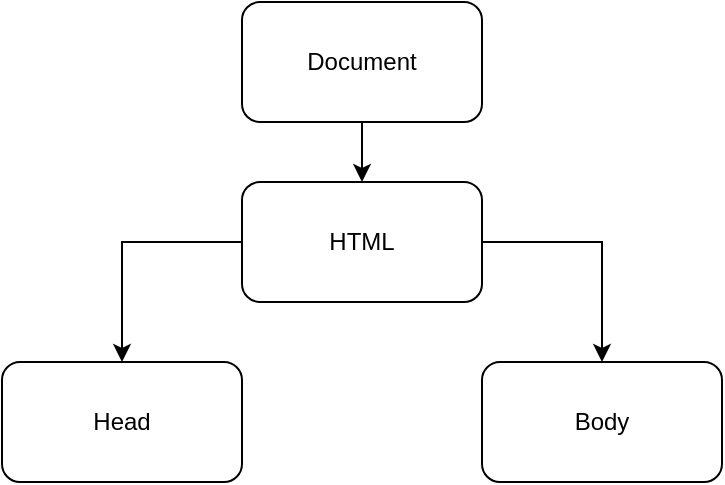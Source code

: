 <mxfile version="15.2.9" type="device"><diagram id="JYEODJ6Pnosu8Fr4cg8G" name="Page-1"><mxGraphModel dx="988" dy="519" grid="1" gridSize="10" guides="1" tooltips="1" connect="1" arrows="1" fold="1" page="1" pageScale="1" pageWidth="827" pageHeight="1169" math="0" shadow="0"><root><mxCell id="0"/><mxCell id="1" parent="0"/><mxCell id="K_ST7tmIQMp4O9XJHtr--3" style="edgeStyle=orthogonalEdgeStyle;rounded=0;orthogonalLoop=1;jettySize=auto;html=1;" edge="1" parent="1" source="K_ST7tmIQMp4O9XJHtr--1" target="K_ST7tmIQMp4O9XJHtr--2"><mxGeometry relative="1" as="geometry"/></mxCell><mxCell id="K_ST7tmIQMp4O9XJHtr--1" value="Document" style="rounded=1;whiteSpace=wrap;html=1;" vertex="1" parent="1"><mxGeometry x="160" y="20" width="120" height="60" as="geometry"/></mxCell><mxCell id="K_ST7tmIQMp4O9XJHtr--5" style="edgeStyle=orthogonalEdgeStyle;rounded=0;orthogonalLoop=1;jettySize=auto;html=1;exitX=0;exitY=0.5;exitDx=0;exitDy=0;" edge="1" parent="1" source="K_ST7tmIQMp4O9XJHtr--2" target="K_ST7tmIQMp4O9XJHtr--4"><mxGeometry relative="1" as="geometry"/></mxCell><mxCell id="K_ST7tmIQMp4O9XJHtr--7" style="edgeStyle=orthogonalEdgeStyle;rounded=0;orthogonalLoop=1;jettySize=auto;html=1;entryX=0.5;entryY=0;entryDx=0;entryDy=0;exitX=1;exitY=0.5;exitDx=0;exitDy=0;" edge="1" parent="1" source="K_ST7tmIQMp4O9XJHtr--2" target="K_ST7tmIQMp4O9XJHtr--6"><mxGeometry relative="1" as="geometry"/></mxCell><mxCell id="K_ST7tmIQMp4O9XJHtr--2" value="HTML" style="rounded=1;whiteSpace=wrap;html=1;" vertex="1" parent="1"><mxGeometry x="160" y="110" width="120" height="60" as="geometry"/></mxCell><mxCell id="K_ST7tmIQMp4O9XJHtr--4" value="Head" style="rounded=1;whiteSpace=wrap;html=1;" vertex="1" parent="1"><mxGeometry x="40" y="200" width="120" height="60" as="geometry"/></mxCell><mxCell id="K_ST7tmIQMp4O9XJHtr--6" value="Body" style="rounded=1;whiteSpace=wrap;html=1;" vertex="1" parent="1"><mxGeometry x="280" y="200" width="120" height="60" as="geometry"/></mxCell></root></mxGraphModel></diagram></mxfile>